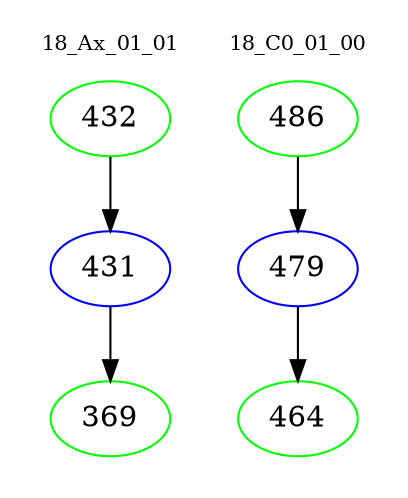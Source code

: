digraph{
subgraph cluster_0 {
color = white
label = "18_Ax_01_01";
fontsize=10;
T0_432 [label="432", color="green"]
T0_432 -> T0_431 [color="black"]
T0_431 [label="431", color="blue"]
T0_431 -> T0_369 [color="black"]
T0_369 [label="369", color="green"]
}
subgraph cluster_1 {
color = white
label = "18_C0_01_00";
fontsize=10;
T1_486 [label="486", color="green"]
T1_486 -> T1_479 [color="black"]
T1_479 [label="479", color="blue"]
T1_479 -> T1_464 [color="black"]
T1_464 [label="464", color="green"]
}
}
